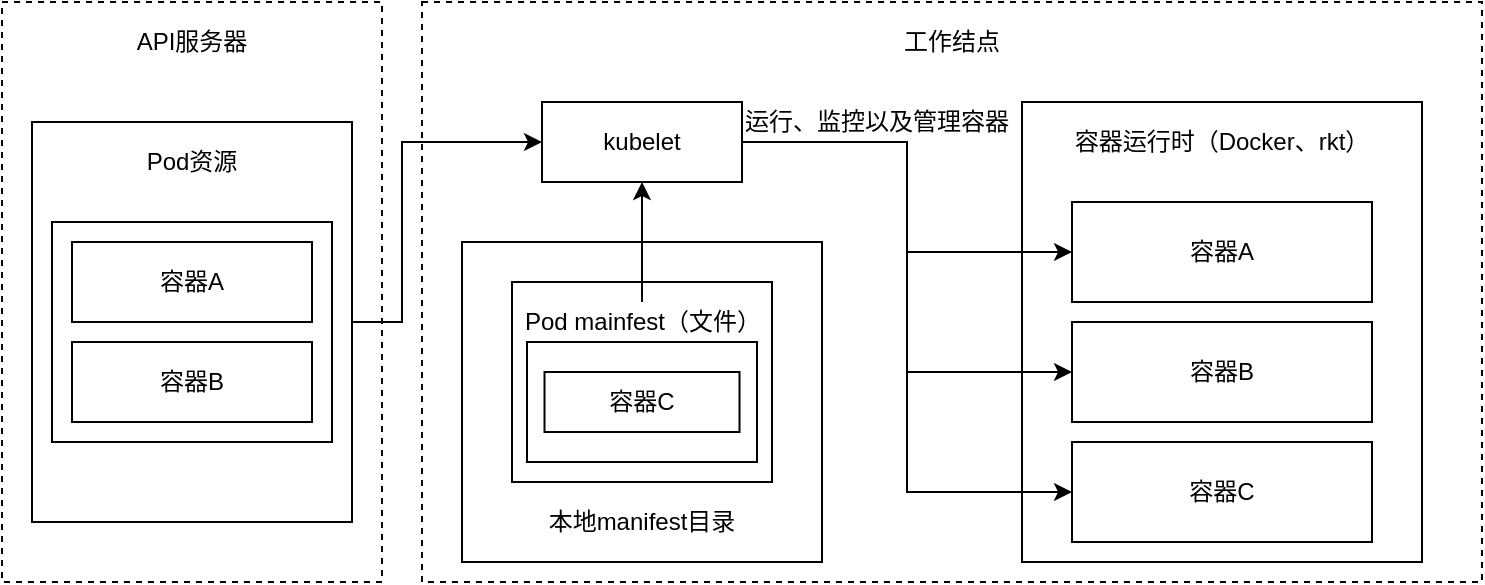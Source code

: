 <mxfile version="12.6.5" type="device"><diagram id="rW8OhRKQikUe6rhzVApJ" name="Page-1"><mxGraphModel dx="1024" dy="592" grid="1" gridSize="10" guides="1" tooltips="1" connect="1" arrows="1" fold="1" page="1" pageScale="1" pageWidth="2339" pageHeight="3300" math="0" shadow="0"><root><mxCell id="0"/><mxCell id="1" parent="0"/><mxCell id="YdgEFHU1WL4xr1A_y6Rm-2" value="" style="rounded=0;whiteSpace=wrap;html=1;dashed=1;" vertex="1" parent="1"><mxGeometry x="290" y="300" width="530" height="290" as="geometry"/></mxCell><mxCell id="YdgEFHU1WL4xr1A_y6Rm-20" value="" style="rounded=0;whiteSpace=wrap;html=1;" vertex="1" parent="1"><mxGeometry x="590" y="350" width="200" height="230" as="geometry"/></mxCell><mxCell id="YdgEFHU1WL4xr1A_y6Rm-1" value="" style="rounded=0;whiteSpace=wrap;html=1;dashed=1;" vertex="1" parent="1"><mxGeometry x="80" y="300" width="190" height="290" as="geometry"/></mxCell><mxCell id="YdgEFHU1WL4xr1A_y6Rm-11" style="edgeStyle=orthogonalEdgeStyle;rounded=0;orthogonalLoop=1;jettySize=auto;html=1;entryX=0;entryY=0.5;entryDx=0;entryDy=0;" edge="1" parent="1" source="YdgEFHU1WL4xr1A_y6Rm-3" target="YdgEFHU1WL4xr1A_y6Rm-10"><mxGeometry relative="1" as="geometry"><Array as="points"><mxPoint x="280" y="460"/><mxPoint x="280" y="370"/></Array></mxGeometry></mxCell><mxCell id="YdgEFHU1WL4xr1A_y6Rm-3" value="" style="rounded=0;whiteSpace=wrap;html=1;" vertex="1" parent="1"><mxGeometry x="95" y="360" width="160" height="200" as="geometry"/></mxCell><mxCell id="YdgEFHU1WL4xr1A_y6Rm-4" value="Pod资源" style="text;html=1;strokeColor=none;fillColor=none;align=center;verticalAlign=middle;whiteSpace=wrap;rounded=0;" vertex="1" parent="1"><mxGeometry x="145" y="370" width="60" height="20" as="geometry"/></mxCell><mxCell id="YdgEFHU1WL4xr1A_y6Rm-5" value="" style="rounded=0;whiteSpace=wrap;html=1;" vertex="1" parent="1"><mxGeometry x="105" y="410" width="140" height="110" as="geometry"/></mxCell><mxCell id="YdgEFHU1WL4xr1A_y6Rm-6" value="容器A" style="rounded=0;whiteSpace=wrap;html=1;" vertex="1" parent="1"><mxGeometry x="115" y="420" width="120" height="40" as="geometry"/></mxCell><mxCell id="YdgEFHU1WL4xr1A_y6Rm-7" value="容器B" style="rounded=0;whiteSpace=wrap;html=1;" vertex="1" parent="1"><mxGeometry x="115" y="470" width="120" height="40" as="geometry"/></mxCell><mxCell id="YdgEFHU1WL4xr1A_y6Rm-8" value="API服务器" style="text;html=1;strokeColor=none;fillColor=none;align=center;verticalAlign=middle;whiteSpace=wrap;rounded=0;" vertex="1" parent="1"><mxGeometry x="135" y="310" width="80" height="20" as="geometry"/></mxCell><mxCell id="YdgEFHU1WL4xr1A_y6Rm-9" value="工作结点" style="text;html=1;strokeColor=none;fillColor=none;align=center;verticalAlign=middle;whiteSpace=wrap;rounded=0;" vertex="1" parent="1"><mxGeometry x="515" y="310" width="80" height="20" as="geometry"/></mxCell><mxCell id="YdgEFHU1WL4xr1A_y6Rm-25" style="edgeStyle=orthogonalEdgeStyle;rounded=0;orthogonalLoop=1;jettySize=auto;html=1;entryX=0;entryY=0.5;entryDx=0;entryDy=0;" edge="1" parent="1" source="YdgEFHU1WL4xr1A_y6Rm-10" target="YdgEFHU1WL4xr1A_y6Rm-22"><mxGeometry relative="1" as="geometry"/></mxCell><mxCell id="YdgEFHU1WL4xr1A_y6Rm-26" style="edgeStyle=orthogonalEdgeStyle;rounded=0;orthogonalLoop=1;jettySize=auto;html=1;entryX=0;entryY=0.5;entryDx=0;entryDy=0;" edge="1" parent="1" source="YdgEFHU1WL4xr1A_y6Rm-10" target="YdgEFHU1WL4xr1A_y6Rm-23"><mxGeometry relative="1" as="geometry"/></mxCell><mxCell id="YdgEFHU1WL4xr1A_y6Rm-27" style="edgeStyle=orthogonalEdgeStyle;rounded=0;orthogonalLoop=1;jettySize=auto;html=1;entryX=0;entryY=0.5;entryDx=0;entryDy=0;" edge="1" parent="1" source="YdgEFHU1WL4xr1A_y6Rm-10" target="YdgEFHU1WL4xr1A_y6Rm-24"><mxGeometry relative="1" as="geometry"/></mxCell><mxCell id="YdgEFHU1WL4xr1A_y6Rm-10" value="kubelet" style="rounded=0;whiteSpace=wrap;html=1;" vertex="1" parent="1"><mxGeometry x="350" y="350" width="100" height="40" as="geometry"/></mxCell><mxCell id="YdgEFHU1WL4xr1A_y6Rm-13" value="" style="rounded=0;whiteSpace=wrap;html=1;" vertex="1" parent="1"><mxGeometry x="310" y="420" width="180" height="160" as="geometry"/></mxCell><mxCell id="YdgEFHU1WL4xr1A_y6Rm-14" value="" style="rounded=0;whiteSpace=wrap;html=1;" vertex="1" parent="1"><mxGeometry x="335" y="440" width="130" height="100" as="geometry"/></mxCell><mxCell id="YdgEFHU1WL4xr1A_y6Rm-19" style="edgeStyle=orthogonalEdgeStyle;rounded=0;orthogonalLoop=1;jettySize=auto;html=1;" edge="1" parent="1" source="YdgEFHU1WL4xr1A_y6Rm-15" target="YdgEFHU1WL4xr1A_y6Rm-10"><mxGeometry relative="1" as="geometry"/></mxCell><mxCell id="YdgEFHU1WL4xr1A_y6Rm-15" value="Pod mainfest（文件）" style="text;html=1;strokeColor=none;fillColor=none;align=center;verticalAlign=middle;whiteSpace=wrap;rounded=0;" vertex="1" parent="1"><mxGeometry x="337.5" y="450" width="125" height="20" as="geometry"/></mxCell><mxCell id="YdgEFHU1WL4xr1A_y6Rm-16" value="" style="rounded=0;whiteSpace=wrap;html=1;" vertex="1" parent="1"><mxGeometry x="342.5" y="470" width="115" height="60" as="geometry"/></mxCell><mxCell id="YdgEFHU1WL4xr1A_y6Rm-17" value="容器C" style="rounded=0;whiteSpace=wrap;html=1;" vertex="1" parent="1"><mxGeometry x="351.25" y="485" width="97.5" height="30" as="geometry"/></mxCell><mxCell id="YdgEFHU1WL4xr1A_y6Rm-18" value="本地manifest目录" style="text;html=1;strokeColor=none;fillColor=none;align=center;verticalAlign=middle;whiteSpace=wrap;rounded=0;" vertex="1" parent="1"><mxGeometry x="345" y="550" width="110" height="20" as="geometry"/></mxCell><mxCell id="YdgEFHU1WL4xr1A_y6Rm-21" value="容器运行时（Docker、rkt）" style="text;html=1;strokeColor=none;fillColor=none;align=center;verticalAlign=middle;whiteSpace=wrap;rounded=0;" vertex="1" parent="1"><mxGeometry x="600" y="360" width="180" height="20" as="geometry"/></mxCell><mxCell id="YdgEFHU1WL4xr1A_y6Rm-22" value="容器A" style="rounded=0;whiteSpace=wrap;html=1;" vertex="1" parent="1"><mxGeometry x="615" y="400" width="150" height="50" as="geometry"/></mxCell><mxCell id="YdgEFHU1WL4xr1A_y6Rm-23" value="容器B" style="rounded=0;whiteSpace=wrap;html=1;" vertex="1" parent="1"><mxGeometry x="615" y="460" width="150" height="50" as="geometry"/></mxCell><mxCell id="YdgEFHU1WL4xr1A_y6Rm-24" value="容器C" style="rounded=0;whiteSpace=wrap;html=1;" vertex="1" parent="1"><mxGeometry x="615" y="520" width="150" height="50" as="geometry"/></mxCell><mxCell id="YdgEFHU1WL4xr1A_y6Rm-28" value="运行、监控以及管理容器" style="text;html=1;strokeColor=none;fillColor=none;align=center;verticalAlign=middle;whiteSpace=wrap;rounded=0;" vertex="1" parent="1"><mxGeometry x="435" y="350" width="165" height="20" as="geometry"/></mxCell></root></mxGraphModel></diagram></mxfile>